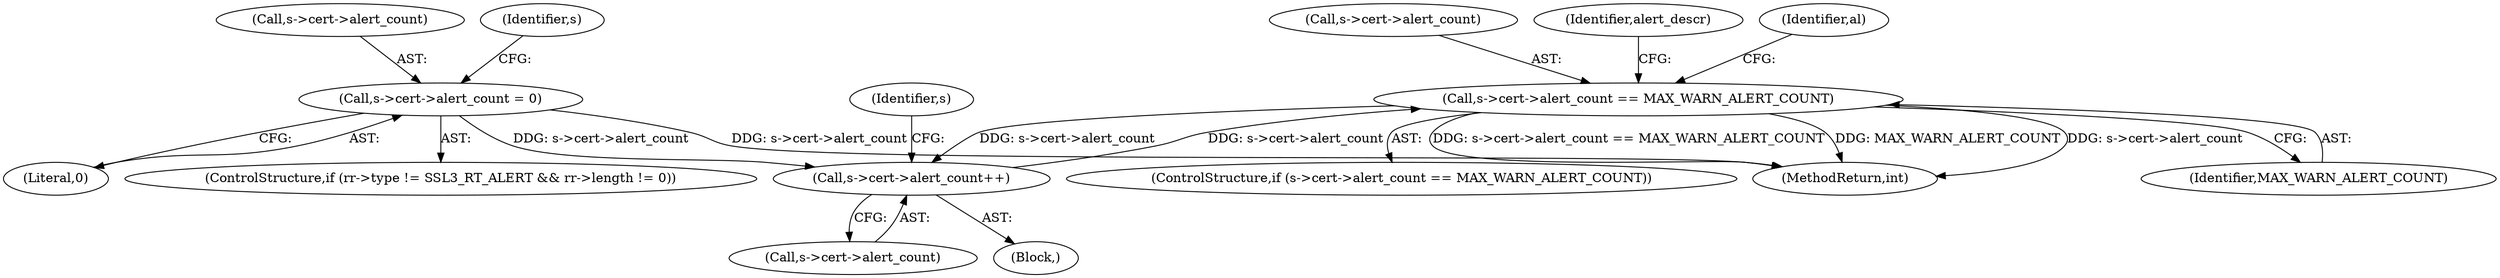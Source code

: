 digraph "0_openssl_e9bbefbf0f24c57645e7ad6a5a71ae649d18ac8e@pointer" {
"1001233" [label="(Call,s->cert->alert_count == MAX_WARN_ALERT_COUNT)"];
"1001226" [label="(Call,s->cert->alert_count++)"];
"1001233" [label="(Call,s->cert->alert_count == MAX_WARN_ALERT_COUNT)"];
"1000428" [label="(Call,s->cert->alert_count = 0)"];
"1001236" [label="(Identifier,s)"];
"1000434" [label="(Literal,0)"];
"1001234" [label="(Call,s->cert->alert_count)"];
"1001250" [label="(Identifier,alert_descr)"];
"1001232" [label="(ControlStructure,if (s->cert->alert_count == MAX_WARN_ALERT_COUNT))"];
"1001239" [label="(Identifier,MAX_WARN_ALERT_COUNT)"];
"1001227" [label="(Call,s->cert->alert_count)"];
"1000429" [label="(Call,s->cert->alert_count)"];
"1000439" [label="(Identifier,s)"];
"1001226" [label="(Call,s->cert->alert_count++)"];
"1001242" [label="(Identifier,al)"];
"1001819" [label="(MethodReturn,int)"];
"1000416" [label="(ControlStructure,if (rr->type != SSL3_RT_ALERT && rr->length != 0))"];
"1001233" [label="(Call,s->cert->alert_count == MAX_WARN_ALERT_COUNT)"];
"1001218" [label="(Block,)"];
"1000428" [label="(Call,s->cert->alert_count = 0)"];
"1001233" -> "1001232"  [label="AST: "];
"1001233" -> "1001239"  [label="CFG: "];
"1001234" -> "1001233"  [label="AST: "];
"1001239" -> "1001233"  [label="AST: "];
"1001242" -> "1001233"  [label="CFG: "];
"1001250" -> "1001233"  [label="CFG: "];
"1001233" -> "1001819"  [label="DDG: s->cert->alert_count == MAX_WARN_ALERT_COUNT"];
"1001233" -> "1001819"  [label="DDG: MAX_WARN_ALERT_COUNT"];
"1001233" -> "1001819"  [label="DDG: s->cert->alert_count"];
"1001233" -> "1001226"  [label="DDG: s->cert->alert_count"];
"1001226" -> "1001233"  [label="DDG: s->cert->alert_count"];
"1001226" -> "1001218"  [label="AST: "];
"1001226" -> "1001227"  [label="CFG: "];
"1001227" -> "1001226"  [label="AST: "];
"1001236" -> "1001226"  [label="CFG: "];
"1000428" -> "1001226"  [label="DDG: s->cert->alert_count"];
"1000428" -> "1000416"  [label="AST: "];
"1000428" -> "1000434"  [label="CFG: "];
"1000429" -> "1000428"  [label="AST: "];
"1000434" -> "1000428"  [label="AST: "];
"1000439" -> "1000428"  [label="CFG: "];
"1000428" -> "1001819"  [label="DDG: s->cert->alert_count"];
}
